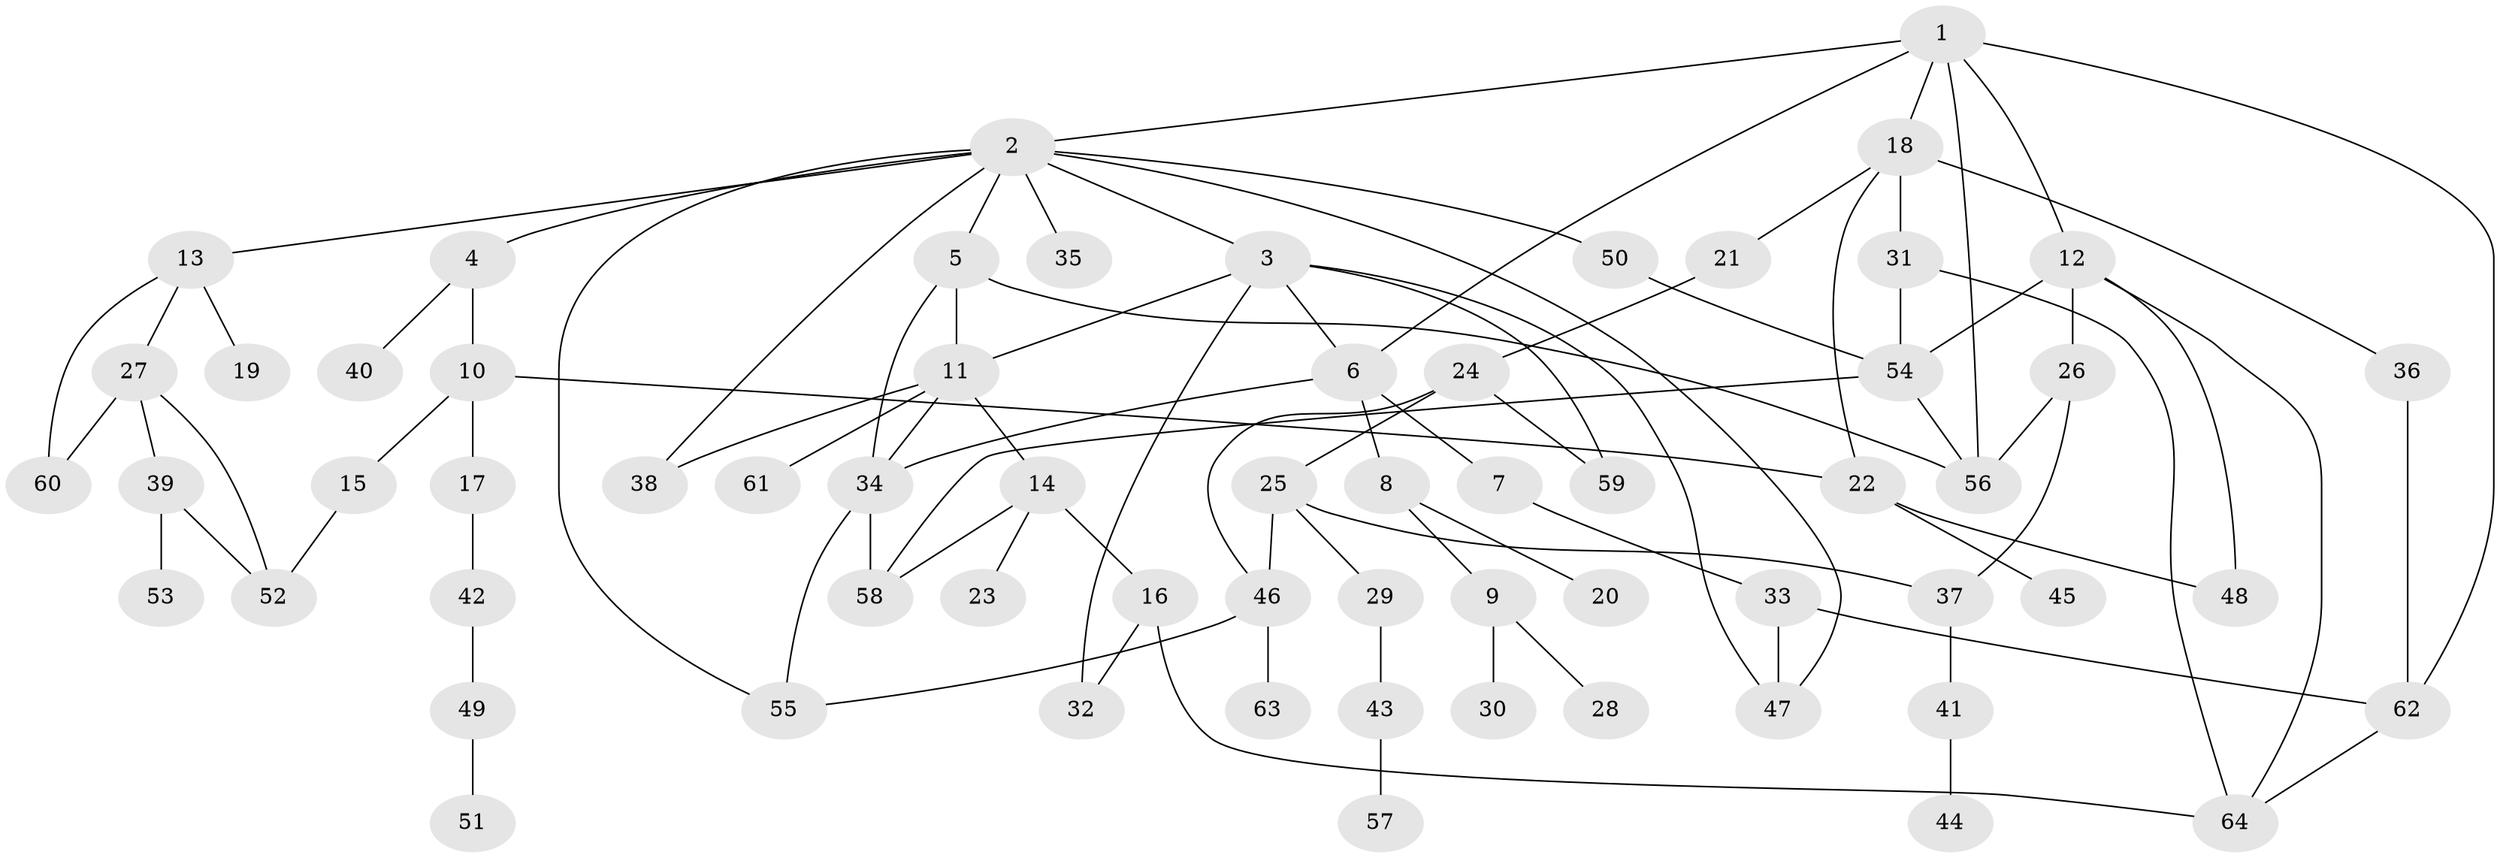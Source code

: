 // coarse degree distribution, {6: 0.08, 9: 0.04, 8: 0.04, 3: 0.12, 5: 0.04, 2: 0.28, 4: 0.04, 7: 0.04, 1: 0.32}
// Generated by graph-tools (version 1.1) at 2025/16/03/04/25 18:16:50]
// undirected, 64 vertices, 93 edges
graph export_dot {
graph [start="1"]
  node [color=gray90,style=filled];
  1;
  2;
  3;
  4;
  5;
  6;
  7;
  8;
  9;
  10;
  11;
  12;
  13;
  14;
  15;
  16;
  17;
  18;
  19;
  20;
  21;
  22;
  23;
  24;
  25;
  26;
  27;
  28;
  29;
  30;
  31;
  32;
  33;
  34;
  35;
  36;
  37;
  38;
  39;
  40;
  41;
  42;
  43;
  44;
  45;
  46;
  47;
  48;
  49;
  50;
  51;
  52;
  53;
  54;
  55;
  56;
  57;
  58;
  59;
  60;
  61;
  62;
  63;
  64;
  1 -- 2;
  1 -- 6;
  1 -- 12;
  1 -- 18;
  1 -- 62;
  1 -- 56;
  2 -- 3;
  2 -- 4;
  2 -- 5;
  2 -- 13;
  2 -- 35;
  2 -- 38;
  2 -- 50;
  2 -- 47;
  2 -- 55;
  3 -- 32;
  3 -- 59;
  3 -- 6;
  3 -- 11;
  3 -- 47;
  4 -- 10;
  4 -- 40;
  5 -- 11;
  5 -- 34;
  5 -- 56;
  6 -- 7;
  6 -- 8;
  6 -- 34;
  7 -- 33;
  8 -- 9;
  8 -- 20;
  9 -- 28;
  9 -- 30;
  10 -- 15;
  10 -- 17;
  10 -- 22;
  11 -- 14;
  11 -- 61;
  11 -- 34;
  11 -- 38;
  12 -- 26;
  12 -- 64;
  12 -- 48;
  12 -- 54;
  13 -- 19;
  13 -- 27;
  13 -- 60;
  14 -- 16;
  14 -- 23;
  14 -- 58;
  15 -- 52;
  16 -- 64;
  16 -- 32;
  17 -- 42;
  18 -- 21;
  18 -- 31;
  18 -- 36;
  18 -- 22;
  21 -- 24;
  22 -- 45;
  22 -- 48;
  24 -- 25;
  24 -- 46;
  24 -- 59;
  25 -- 29;
  25 -- 46;
  25 -- 37;
  26 -- 37;
  26 -- 56;
  27 -- 39;
  27 -- 52;
  27 -- 60;
  29 -- 43;
  31 -- 54;
  31 -- 64;
  33 -- 47;
  33 -- 62;
  34 -- 55;
  34 -- 58;
  36 -- 62;
  37 -- 41;
  39 -- 53;
  39 -- 52;
  41 -- 44;
  42 -- 49;
  43 -- 57;
  46 -- 63;
  46 -- 55;
  49 -- 51;
  50 -- 54;
  54 -- 56;
  54 -- 58;
  62 -- 64;
}
